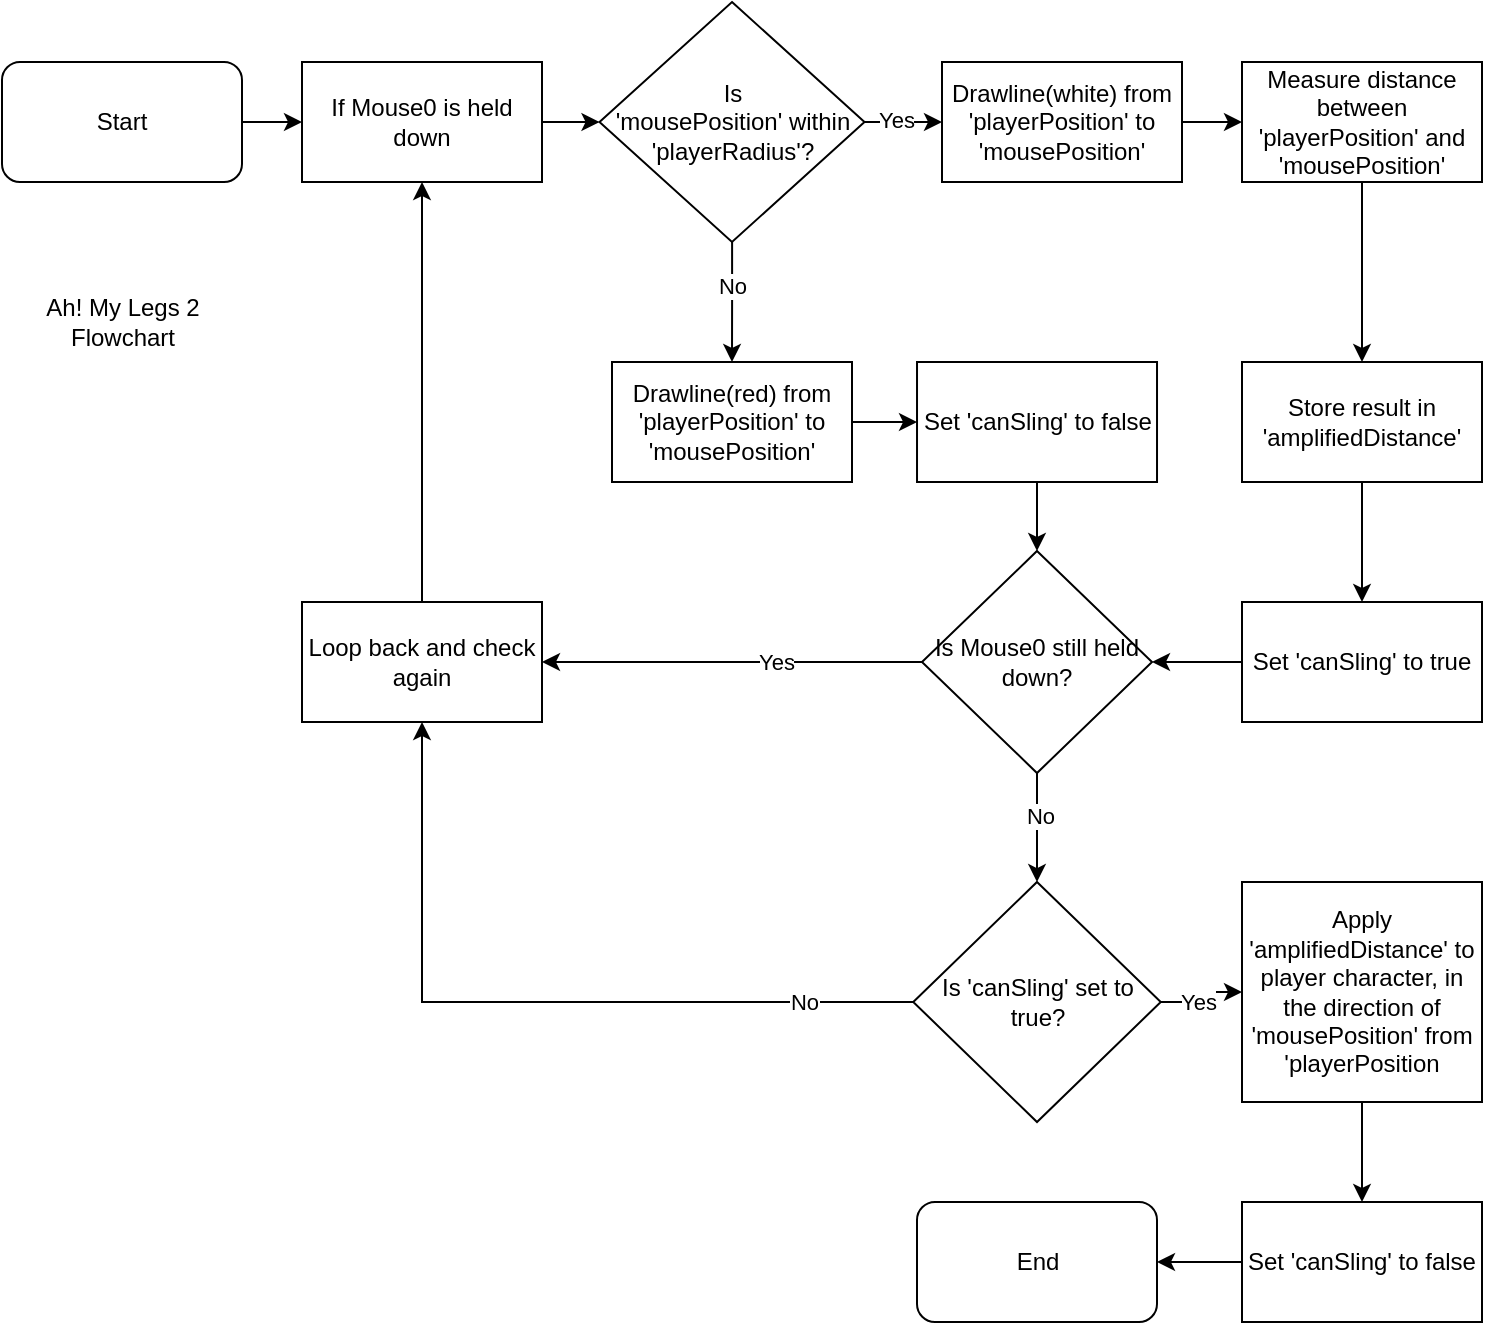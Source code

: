 <mxfile version="14.7.3" type="device"><diagram id="EK4SMEVAY89h7nNcJtJG" name="Page-1"><mxGraphModel dx="1182" dy="707" grid="1" gridSize="10" guides="1" tooltips="1" connect="1" arrows="1" fold="1" page="1" pageScale="1" pageWidth="850" pageHeight="1100" math="0" shadow="0"><root><mxCell id="0"/><mxCell id="1" parent="0"/><mxCell id="DoANejiQPWAYoa8GvNAs-28" value="" style="edgeStyle=orthogonalEdgeStyle;rounded=0;orthogonalLoop=1;jettySize=auto;html=1;" edge="1" parent="1" source="DoANejiQPWAYoa8GvNAs-1" target="DoANejiQPWAYoa8GvNAs-4"><mxGeometry relative="1" as="geometry"/></mxCell><mxCell id="DoANejiQPWAYoa8GvNAs-1" value="Start" style="rounded=1;whiteSpace=wrap;html=1;" vertex="1" parent="1"><mxGeometry x="20" y="30" width="120" height="60" as="geometry"/></mxCell><mxCell id="DoANejiQPWAYoa8GvNAs-7" value="" style="edgeStyle=orthogonalEdgeStyle;rounded=0;orthogonalLoop=1;jettySize=auto;html=1;" edge="1" parent="1" source="DoANejiQPWAYoa8GvNAs-4" target="DoANejiQPWAYoa8GvNAs-5"><mxGeometry relative="1" as="geometry"/></mxCell><mxCell id="DoANejiQPWAYoa8GvNAs-4" value="If Mouse0 is held down" style="rounded=0;whiteSpace=wrap;html=1;" vertex="1" parent="1"><mxGeometry x="170" y="30" width="120" height="60" as="geometry"/></mxCell><mxCell id="DoANejiQPWAYoa8GvNAs-9" value="" style="edgeStyle=orthogonalEdgeStyle;rounded=0;orthogonalLoop=1;jettySize=auto;html=1;" edge="1" parent="1" source="DoANejiQPWAYoa8GvNAs-5" target="DoANejiQPWAYoa8GvNAs-8"><mxGeometry relative="1" as="geometry"/></mxCell><mxCell id="DoANejiQPWAYoa8GvNAs-10" value="Yes" style="edgeLabel;html=1;align=center;verticalAlign=middle;resizable=0;points=[];" vertex="1" connectable="0" parent="DoANejiQPWAYoa8GvNAs-9"><mxGeometry x="-0.257" y="1" relative="1" as="geometry"><mxPoint as="offset"/></mxGeometry></mxCell><mxCell id="DoANejiQPWAYoa8GvNAs-38" value="" style="edgeStyle=orthogonalEdgeStyle;rounded=0;orthogonalLoop=1;jettySize=auto;html=1;" edge="1" parent="1" source="DoANejiQPWAYoa8GvNAs-5" target="DoANejiQPWAYoa8GvNAs-32"><mxGeometry relative="1" as="geometry"/></mxCell><mxCell id="DoANejiQPWAYoa8GvNAs-39" value="No" style="edgeLabel;html=1;align=center;verticalAlign=middle;resizable=0;points=[];" vertex="1" connectable="0" parent="DoANejiQPWAYoa8GvNAs-38"><mxGeometry x="-0.298" relative="1" as="geometry"><mxPoint y="1" as="offset"/></mxGeometry></mxCell><mxCell id="DoANejiQPWAYoa8GvNAs-5" value="Is&lt;br&gt;'mousePosition' within 'playerRadius'?" style="rhombus;whiteSpace=wrap;html=1;" vertex="1" parent="1"><mxGeometry x="318.75" width="132.5" height="120" as="geometry"/></mxCell><mxCell id="DoANejiQPWAYoa8GvNAs-12" value="" style="edgeStyle=orthogonalEdgeStyle;rounded=0;orthogonalLoop=1;jettySize=auto;html=1;" edge="1" parent="1" source="DoANejiQPWAYoa8GvNAs-8" target="DoANejiQPWAYoa8GvNAs-11"><mxGeometry relative="1" as="geometry"/></mxCell><mxCell id="DoANejiQPWAYoa8GvNAs-8" value="Drawline(white) from 'playerPosition' to 'mousePosition'" style="rounded=0;whiteSpace=wrap;html=1;" vertex="1" parent="1"><mxGeometry x="490" y="30" width="120" height="60" as="geometry"/></mxCell><mxCell id="DoANejiQPWAYoa8GvNAs-14" value="" style="edgeStyle=orthogonalEdgeStyle;rounded=0;orthogonalLoop=1;jettySize=auto;html=1;" edge="1" parent="1" source="DoANejiQPWAYoa8GvNAs-11" target="DoANejiQPWAYoa8GvNAs-13"><mxGeometry relative="1" as="geometry"/></mxCell><mxCell id="DoANejiQPWAYoa8GvNAs-11" value="Measure distance between 'playerPosition' and 'mousePosition'" style="rounded=0;whiteSpace=wrap;html=1;" vertex="1" parent="1"><mxGeometry x="640" y="30" width="120" height="60" as="geometry"/></mxCell><mxCell id="DoANejiQPWAYoa8GvNAs-23" value="" style="edgeStyle=orthogonalEdgeStyle;rounded=0;orthogonalLoop=1;jettySize=auto;html=1;" edge="1" parent="1" source="DoANejiQPWAYoa8GvNAs-13" target="DoANejiQPWAYoa8GvNAs-15"><mxGeometry relative="1" as="geometry"/></mxCell><mxCell id="DoANejiQPWAYoa8GvNAs-13" value="Store result in 'amplifiedDistance'" style="rounded=0;whiteSpace=wrap;html=1;" vertex="1" parent="1"><mxGeometry x="640" y="180" width="120" height="60" as="geometry"/></mxCell><mxCell id="DoANejiQPWAYoa8GvNAs-29" value="" style="edgeStyle=orthogonalEdgeStyle;rounded=0;orthogonalLoop=1;jettySize=auto;html=1;" edge="1" parent="1" source="DoANejiQPWAYoa8GvNAs-15" target="DoANejiQPWAYoa8GvNAs-24"><mxGeometry relative="1" as="geometry"/></mxCell><mxCell id="DoANejiQPWAYoa8GvNAs-15" value="Set 'canSling' to true" style="rounded=0;whiteSpace=wrap;html=1;" vertex="1" parent="1"><mxGeometry x="640" y="300" width="120" height="60" as="geometry"/></mxCell><mxCell id="DoANejiQPWAYoa8GvNAs-41" value="" style="edgeStyle=orthogonalEdgeStyle;rounded=0;orthogonalLoop=1;jettySize=auto;html=1;" edge="1" parent="1" source="DoANejiQPWAYoa8GvNAs-24" target="DoANejiQPWAYoa8GvNAs-40"><mxGeometry relative="1" as="geometry"/></mxCell><mxCell id="DoANejiQPWAYoa8GvNAs-42" value="Yes" style="edgeLabel;html=1;align=center;verticalAlign=middle;resizable=0;points=[];" vertex="1" connectable="0" parent="DoANejiQPWAYoa8GvNAs-41"><mxGeometry x="-0.225" relative="1" as="geometry"><mxPoint as="offset"/></mxGeometry></mxCell><mxCell id="DoANejiQPWAYoa8GvNAs-46" value="" style="edgeStyle=orthogonalEdgeStyle;rounded=0;orthogonalLoop=1;jettySize=auto;html=1;" edge="1" parent="1" source="DoANejiQPWAYoa8GvNAs-24" target="DoANejiQPWAYoa8GvNAs-45"><mxGeometry relative="1" as="geometry"/></mxCell><mxCell id="DoANejiQPWAYoa8GvNAs-47" value="No" style="edgeLabel;html=1;align=center;verticalAlign=middle;resizable=0;points=[];" vertex="1" connectable="0" parent="DoANejiQPWAYoa8GvNAs-46"><mxGeometry x="-0.216" y="1" relative="1" as="geometry"><mxPoint as="offset"/></mxGeometry></mxCell><mxCell id="DoANejiQPWAYoa8GvNAs-24" value="Is Mouse0 still held down?" style="rhombus;whiteSpace=wrap;html=1;" vertex="1" parent="1"><mxGeometry x="480" y="274.5" width="115" height="111" as="geometry"/></mxCell><mxCell id="DoANejiQPWAYoa8GvNAs-36" value="" style="edgeStyle=orthogonalEdgeStyle;rounded=0;orthogonalLoop=1;jettySize=auto;html=1;" edge="1" parent="1" source="DoANejiQPWAYoa8GvNAs-32" target="DoANejiQPWAYoa8GvNAs-35"><mxGeometry relative="1" as="geometry"/></mxCell><mxCell id="DoANejiQPWAYoa8GvNAs-32" value="Drawline(red) from 'playerPosition' to 'mousePosition'" style="rounded=0;whiteSpace=wrap;html=1;" vertex="1" parent="1"><mxGeometry x="325" y="180" width="120" height="60" as="geometry"/></mxCell><mxCell id="DoANejiQPWAYoa8GvNAs-58" value="" style="edgeStyle=orthogonalEdgeStyle;rounded=0;orthogonalLoop=1;jettySize=auto;html=1;" edge="1" parent="1" source="DoANejiQPWAYoa8GvNAs-35" target="DoANejiQPWAYoa8GvNAs-24"><mxGeometry relative="1" as="geometry"/></mxCell><mxCell id="DoANejiQPWAYoa8GvNAs-35" value="Set 'canSling' to false" style="rounded=0;whiteSpace=wrap;html=1;" vertex="1" parent="1"><mxGeometry x="477.51" y="180" width="120" height="60" as="geometry"/></mxCell><mxCell id="DoANejiQPWAYoa8GvNAs-57" style="edgeStyle=orthogonalEdgeStyle;rounded=0;orthogonalLoop=1;jettySize=auto;html=1;entryX=0.5;entryY=1;entryDx=0;entryDy=0;" edge="1" parent="1" source="DoANejiQPWAYoa8GvNAs-40" target="DoANejiQPWAYoa8GvNAs-4"><mxGeometry relative="1" as="geometry"/></mxCell><mxCell id="DoANejiQPWAYoa8GvNAs-40" value="Loop back and check again" style="rounded=0;whiteSpace=wrap;html=1;" vertex="1" parent="1"><mxGeometry x="170" y="300" width="120" height="60" as="geometry"/></mxCell><mxCell id="DoANejiQPWAYoa8GvNAs-48" style="edgeStyle=orthogonalEdgeStyle;rounded=0;orthogonalLoop=1;jettySize=auto;html=1;" edge="1" parent="1" source="DoANejiQPWAYoa8GvNAs-45" target="DoANejiQPWAYoa8GvNAs-40"><mxGeometry relative="1" as="geometry"/></mxCell><mxCell id="DoANejiQPWAYoa8GvNAs-49" value="No" style="edgeLabel;html=1;align=center;verticalAlign=middle;resizable=0;points=[];" vertex="1" connectable="0" parent="DoANejiQPWAYoa8GvNAs-48"><mxGeometry x="-0.714" relative="1" as="geometry"><mxPoint as="offset"/></mxGeometry></mxCell><mxCell id="DoANejiQPWAYoa8GvNAs-51" value="" style="edgeStyle=orthogonalEdgeStyle;rounded=0;orthogonalLoop=1;jettySize=auto;html=1;" edge="1" parent="1" source="DoANejiQPWAYoa8GvNAs-45" target="DoANejiQPWAYoa8GvNAs-50"><mxGeometry relative="1" as="geometry"/></mxCell><mxCell id="DoANejiQPWAYoa8GvNAs-52" value="Yes" style="edgeLabel;html=1;align=center;verticalAlign=middle;resizable=0;points=[];" vertex="1" connectable="0" parent="DoANejiQPWAYoa8GvNAs-51"><mxGeometry x="-0.212" relative="1" as="geometry"><mxPoint as="offset"/></mxGeometry></mxCell><mxCell id="DoANejiQPWAYoa8GvNAs-45" value="Is 'canSling' set to true?" style="rhombus;whiteSpace=wrap;html=1;" vertex="1" parent="1"><mxGeometry x="475.63" y="440" width="123.75" height="120" as="geometry"/></mxCell><mxCell id="DoANejiQPWAYoa8GvNAs-54" value="" style="edgeStyle=orthogonalEdgeStyle;rounded=0;orthogonalLoop=1;jettySize=auto;html=1;" edge="1" parent="1" source="DoANejiQPWAYoa8GvNAs-50" target="DoANejiQPWAYoa8GvNAs-53"><mxGeometry relative="1" as="geometry"/></mxCell><mxCell id="DoANejiQPWAYoa8GvNAs-50" value="Apply 'amplifiedDistance' to player character, in the direction of 'mousePosition' from 'playerPosition" style="rounded=0;whiteSpace=wrap;html=1;" vertex="1" parent="1"><mxGeometry x="640" y="440" width="120" height="110" as="geometry"/></mxCell><mxCell id="DoANejiQPWAYoa8GvNAs-56" value="" style="edgeStyle=orthogonalEdgeStyle;rounded=0;orthogonalLoop=1;jettySize=auto;html=1;" edge="1" parent="1" source="DoANejiQPWAYoa8GvNAs-53" target="DoANejiQPWAYoa8GvNAs-55"><mxGeometry relative="1" as="geometry"/></mxCell><mxCell id="DoANejiQPWAYoa8GvNAs-53" value="Set 'canSling' to false" style="rounded=0;whiteSpace=wrap;html=1;" vertex="1" parent="1"><mxGeometry x="640" y="600" width="120" height="60" as="geometry"/></mxCell><mxCell id="DoANejiQPWAYoa8GvNAs-55" value="End" style="rounded=1;whiteSpace=wrap;html=1;" vertex="1" parent="1"><mxGeometry x="477.5" y="600" width="120" height="60" as="geometry"/></mxCell><mxCell id="DoANejiQPWAYoa8GvNAs-59" value="Ah! My Legs 2&lt;br&gt;Flowchart" style="text;html=1;align=center;verticalAlign=middle;resizable=0;points=[];autosize=1;strokeColor=none;" vertex="1" parent="1"><mxGeometry x="35" y="145" width="90" height="30" as="geometry"/></mxCell></root></mxGraphModel></diagram></mxfile>